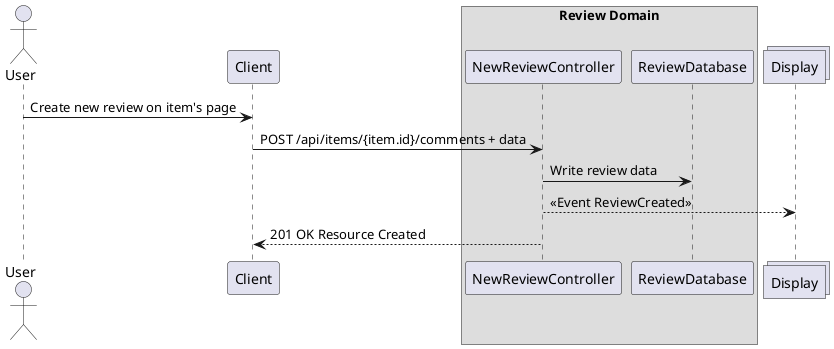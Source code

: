 @startuml [Sequence] Add Review


actor User as User
participant Client as Client

box "Review Domain"
participant NewReviewController
participant ReviewDatabase
end box

collections Display as Display

User -> Client: Create new review on item's page
Client -> NewReviewController: POST /api/items/{item.id}/comments + data

NewReviewController -> ReviewDatabase: Write review data
NewReviewController ---> Display: << Event ReviewCreated >>
NewReviewController --> Client: 201 OK Resource Created


@enduml